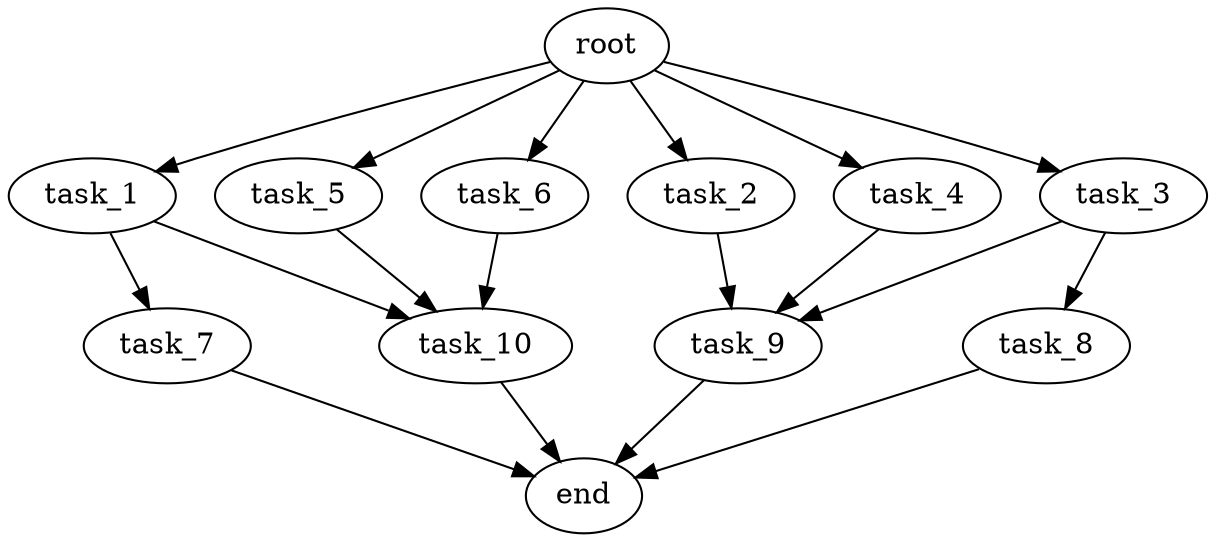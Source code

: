 digraph G {
  root [size="0.000000e+00"];
  task_1 [size="1.009866e+09"];
  task_2 [size="3.367292e+08"];
  task_3 [size="5.978251e+09"];
  task_4 [size="7.033159e+09"];
  task_5 [size="4.877145e+08"];
  task_6 [size="7.405670e+09"];
  task_7 [size="4.023251e+09"];
  task_8 [size="2.344158e+09"];
  task_9 [size="2.173475e+09"];
  task_10 [size="8.637439e+09"];
  end [size="0.000000e+00"];

  root -> task_1 [size="1.000000e-12"];
  root -> task_2 [size="1.000000e-12"];
  root -> task_3 [size="1.000000e-12"];
  root -> task_4 [size="1.000000e-12"];
  root -> task_5 [size="1.000000e-12"];
  root -> task_6 [size="1.000000e-12"];
  task_1 -> task_7 [size="4.023251e+08"];
  task_1 -> task_10 [size="2.879146e+08"];
  task_2 -> task_9 [size="7.244916e+07"];
  task_3 -> task_8 [size="2.344158e+08"];
  task_3 -> task_9 [size="7.244916e+07"];
  task_4 -> task_9 [size="7.244916e+07"];
  task_5 -> task_10 [size="2.879146e+08"];
  task_6 -> task_10 [size="2.879146e+08"];
  task_7 -> end [size="1.000000e-12"];
  task_8 -> end [size="1.000000e-12"];
  task_9 -> end [size="1.000000e-12"];
  task_10 -> end [size="1.000000e-12"];
}
